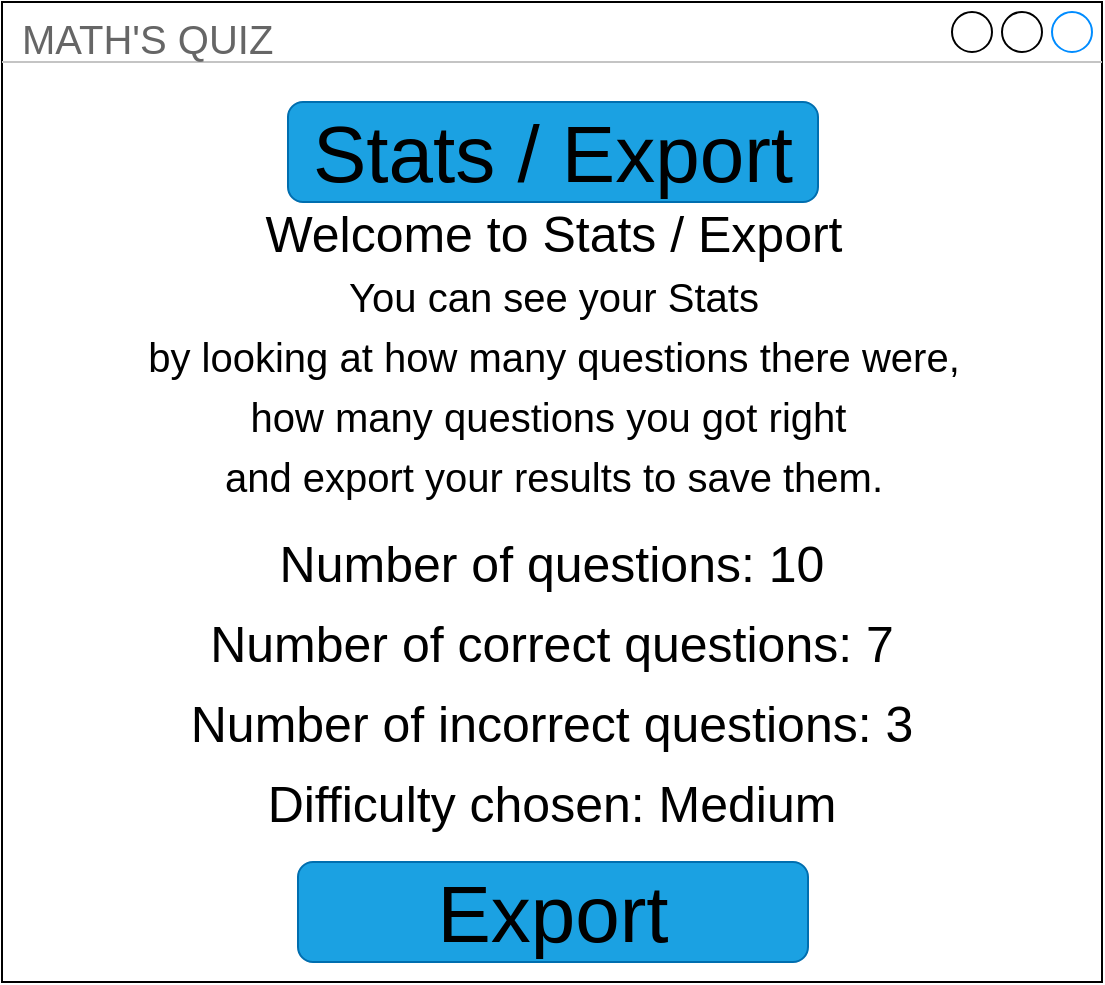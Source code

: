 <mxfile version="13.2.1" type="github"><diagram id="ELy54gUj_svtiCcX6ysn" name="Page-1"><mxGraphModel dx="1422" dy="794" grid="1" gridSize="10" guides="1" tooltips="1" connect="1" arrows="1" fold="1" page="1" pageScale="1" pageWidth="850" pageHeight="1100" math="0" shadow="0"><root><mxCell id="0"/><mxCell id="1" parent="0"/><mxCell id="383oYUXR2MFuqn5OYpB7-2" value="MATH'S QUIZ" style="strokeWidth=1;shadow=0;dashed=0;align=center;html=1;shape=mxgraph.mockup.containers.window;align=left;verticalAlign=top;spacingLeft=8;strokeColor2=#008cff;strokeColor3=#c4c4c4;fontColor=#666666;mainText=;fontSize=20;labelBackgroundColor=none;" parent="1" vertex="1"><mxGeometry x="150" y="220" width="550" height="490" as="geometry"/></mxCell><mxCell id="4iIKHdSWA8-XM51tTVAD-1" value="Stats / Export" style="rounded=1;whiteSpace=wrap;html=1;fontSize=40;fillColor=#1ba1e2;strokeColor=#006EAF;fontColor=#000000;" vertex="1" parent="1"><mxGeometry x="293" y="270" width="265" height="50" as="geometry"/></mxCell><mxCell id="4iIKHdSWA8-XM51tTVAD-2" value="Welcome to Stats / Export&lt;br style=&quot;font-size: 20px&quot;&gt;&lt;span style=&quot;font-size: 20px&quot;&gt;You can see your Stats&lt;br&gt;by looking at how many questions there were,&lt;br&gt;how many questions you got right&amp;nbsp;&lt;br&gt;and export your results to save them.&lt;br&gt;&lt;/span&gt;" style="text;html=1;strokeColor=none;fillColor=none;align=center;verticalAlign=middle;whiteSpace=wrap;rounded=0;fontSize=25;fontColor=#000000;" vertex="1" parent="1"><mxGeometry x="150.5" y="360" width="550" height="70" as="geometry"/></mxCell><mxCell id="4iIKHdSWA8-XM51tTVAD-4" value="Number of questions: 10" style="text;html=1;strokeColor=none;fillColor=none;align=center;verticalAlign=middle;whiteSpace=wrap;rounded=0;fontSize=25;fontColor=#000000;" vertex="1" parent="1"><mxGeometry x="150" y="490" width="550" height="20" as="geometry"/></mxCell><mxCell id="4iIKHdSWA8-XM51tTVAD-5" value="Number of correct questions: 7" style="text;html=1;strokeColor=none;fillColor=none;align=center;verticalAlign=middle;whiteSpace=wrap;rounded=0;fontSize=25;fontColor=#000000;" vertex="1" parent="1"><mxGeometry x="150" y="530" width="550" height="20" as="geometry"/></mxCell><mxCell id="4iIKHdSWA8-XM51tTVAD-6" value="Number of incorrect questions: 3" style="text;html=1;strokeColor=none;fillColor=none;align=center;verticalAlign=middle;whiteSpace=wrap;rounded=0;fontSize=25;fontColor=#000000;" vertex="1" parent="1"><mxGeometry x="150" y="570" width="550" height="20" as="geometry"/></mxCell><mxCell id="4iIKHdSWA8-XM51tTVAD-7" value="Difficulty chosen: Medium" style="text;html=1;strokeColor=none;fillColor=none;align=center;verticalAlign=middle;whiteSpace=wrap;rounded=0;fontSize=25;fontColor=#000000;" vertex="1" parent="1"><mxGeometry x="150" y="610" width="550" height="20" as="geometry"/></mxCell><mxCell id="4iIKHdSWA8-XM51tTVAD-9" value="Export" style="rounded=1;whiteSpace=wrap;html=1;fontSize=40;fontColor=#000000;fillColor=#1ba1e2;strokeColor=#006EAF;" vertex="1" parent="1"><mxGeometry x="298" y="650" width="255" height="50" as="geometry"/></mxCell></root></mxGraphModel></diagram></mxfile>